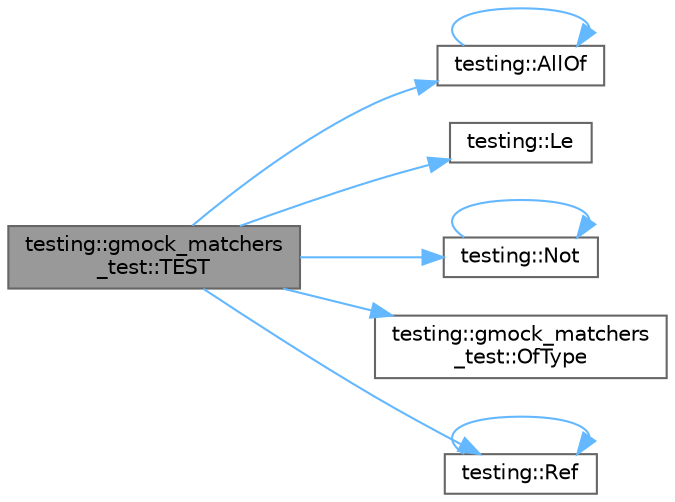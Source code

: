 digraph "testing::gmock_matchers_test::TEST"
{
 // LATEX_PDF_SIZE
  bgcolor="transparent";
  edge [fontname=Helvetica,fontsize=10,labelfontname=Helvetica,labelfontsize=10];
  node [fontname=Helvetica,fontsize=10,shape=box,height=0.2,width=0.4];
  rankdir="LR";
  Node1 [id="Node000001",label="testing::gmock_matchers\l_test::TEST",height=0.2,width=0.4,color="gray40", fillcolor="grey60", style="filled", fontcolor="black",tooltip=" "];
  Node1 -> Node2 [id="edge1_Node000001_Node000002",color="steelblue1",style="solid",tooltip=" "];
  Node2 [id="Node000002",label="testing::AllOf",height=0.2,width=0.4,color="grey40", fillcolor="white", style="filled",URL="$namespacetesting.html#a54cfff185b6b53315de525feb59b4098",tooltip=" "];
  Node2 -> Node2 [id="edge2_Node000002_Node000002",color="steelblue1",style="solid",tooltip=" "];
  Node1 -> Node3 [id="edge3_Node000001_Node000003",color="steelblue1",style="solid",tooltip=" "];
  Node3 [id="Node000003",label="testing::Le",height=0.2,width=0.4,color="grey40", fillcolor="white", style="filled",URL="$namespacetesting.html#a139e9a59db7b04cee34c4ee9839fef52",tooltip=" "];
  Node1 -> Node4 [id="edge4_Node000001_Node000004",color="steelblue1",style="solid",tooltip=" "];
  Node4 [id="Node000004",label="testing::Not",height=0.2,width=0.4,color="grey40", fillcolor="white", style="filled",URL="$namespacetesting.html#a046b41c01176d2e6812aba3e62c7b50c",tooltip=" "];
  Node4 -> Node4 [id="edge5_Node000004_Node000004",color="steelblue1",style="solid",tooltip=" "];
  Node1 -> Node5 [id="edge6_Node000001_Node000005",color="steelblue1",style="solid",tooltip=" "];
  Node5 [id="Node000005",label="testing::gmock_matchers\l_test::OfType",height=0.2,width=0.4,color="grey40", fillcolor="white", style="filled",URL="$namespacetesting_1_1gmock__matchers__test.html#aea4c2446402f87073f8fec944fc1113c",tooltip=" "];
  Node1 -> Node6 [id="edge7_Node000001_Node000006",color="steelblue1",style="solid",tooltip=" "];
  Node6 [id="Node000006",label="testing::Ref",height=0.2,width=0.4,color="grey40", fillcolor="white", style="filled",URL="$namespacetesting.html#aed15631a5a1b23daf24fb9ddd78f0170",tooltip=" "];
  Node6 -> Node6 [id="edge8_Node000006_Node000006",color="steelblue1",style="solid",tooltip=" "];
}
